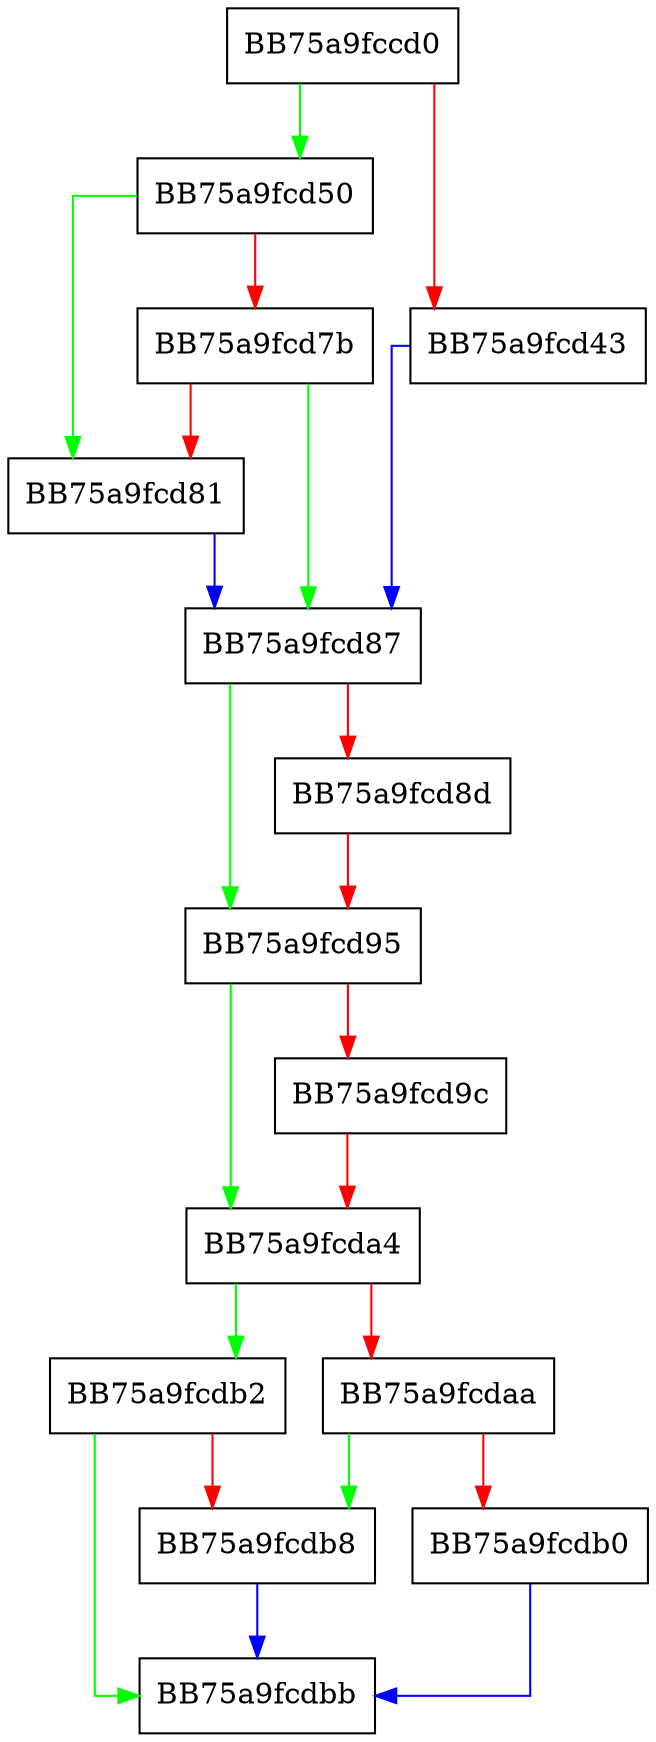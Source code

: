 digraph do_get {
  node [shape="box"];
  graph [splines=ortho];
  BB75a9fccd0 -> BB75a9fcd50 [color="green"];
  BB75a9fccd0 -> BB75a9fcd43 [color="red"];
  BB75a9fcd43 -> BB75a9fcd87 [color="blue"];
  BB75a9fcd50 -> BB75a9fcd81 [color="green"];
  BB75a9fcd50 -> BB75a9fcd7b [color="red"];
  BB75a9fcd7b -> BB75a9fcd87 [color="green"];
  BB75a9fcd7b -> BB75a9fcd81 [color="red"];
  BB75a9fcd81 -> BB75a9fcd87 [color="blue"];
  BB75a9fcd87 -> BB75a9fcd95 [color="green"];
  BB75a9fcd87 -> BB75a9fcd8d [color="red"];
  BB75a9fcd8d -> BB75a9fcd95 [color="red"];
  BB75a9fcd95 -> BB75a9fcda4 [color="green"];
  BB75a9fcd95 -> BB75a9fcd9c [color="red"];
  BB75a9fcd9c -> BB75a9fcda4 [color="red"];
  BB75a9fcda4 -> BB75a9fcdb2 [color="green"];
  BB75a9fcda4 -> BB75a9fcdaa [color="red"];
  BB75a9fcdaa -> BB75a9fcdb8 [color="green"];
  BB75a9fcdaa -> BB75a9fcdb0 [color="red"];
  BB75a9fcdb0 -> BB75a9fcdbb [color="blue"];
  BB75a9fcdb2 -> BB75a9fcdbb [color="green"];
  BB75a9fcdb2 -> BB75a9fcdb8 [color="red"];
  BB75a9fcdb8 -> BB75a9fcdbb [color="blue"];
}